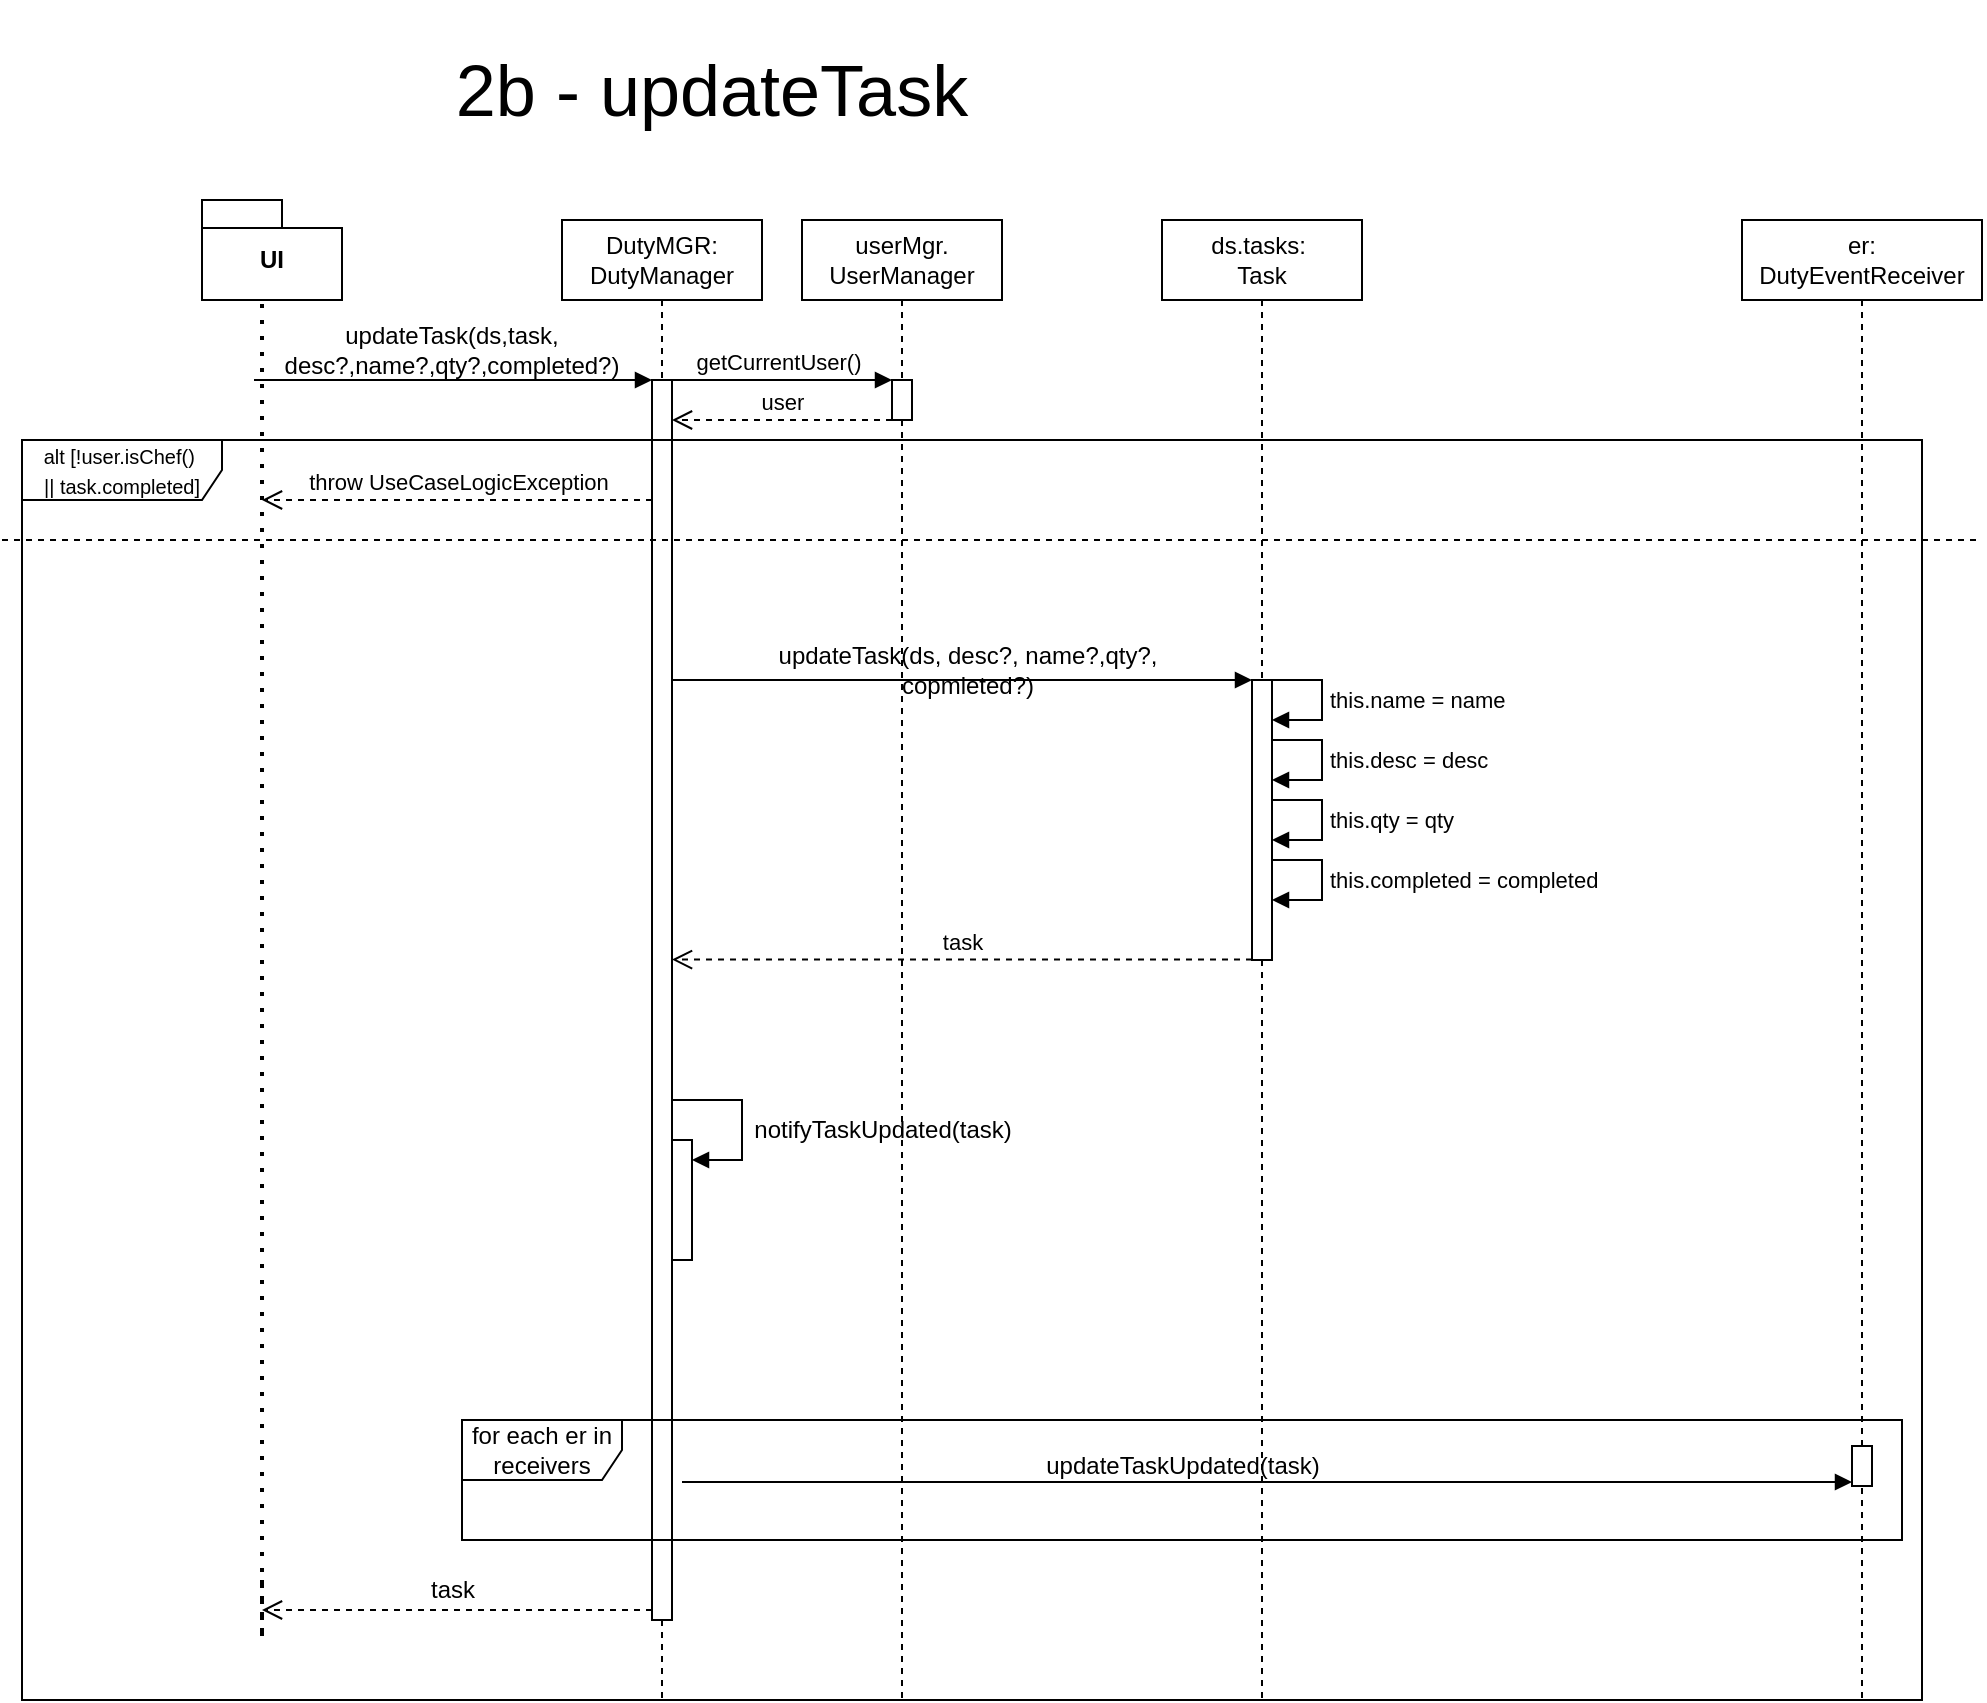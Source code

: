 <mxfile version="24.4.4" type="google">
  <diagram name="Pagina-1" id="4jYPAVw-Gb8xnXvPYdBP">
    <mxGraphModel grid="1" page="1" gridSize="10" guides="1" tooltips="1" connect="1" arrows="1" fold="1" pageScale="1" pageWidth="827" pageHeight="1169" math="0" shadow="0">
      <root>
        <mxCell id="0" />
        <mxCell id="1" parent="0" />
        <mxCell id="fP07D6KMU1f-NJhMZYZp-1" value="UI" style="shape=folder;fontStyle=1;spacingTop=10;tabWidth=40;tabHeight=14;tabPosition=left;html=1;whiteSpace=wrap;" vertex="1" parent="1">
          <mxGeometry x="90" y="110" width="70" height="50" as="geometry" />
        </mxCell>
        <mxCell id="fP07D6KMU1f-NJhMZYZp-2" value="" style="endArrow=none;dashed=1;html=1;dashPattern=1 3;strokeWidth=2;rounded=0;entryX=0.5;entryY=1;entryDx=0;entryDy=0;entryPerimeter=0;" edge="1" parent="1">
          <mxGeometry width="50" height="50" relative="1" as="geometry">
            <mxPoint x="120" y="800" as="sourcePoint" />
            <mxPoint x="120" y="160" as="targetPoint" />
            <Array as="points">
              <mxPoint x="120" y="830" />
            </Array>
          </mxGeometry>
        </mxCell>
        <mxCell id="fP07D6KMU1f-NJhMZYZp-3" value="DutyMGR:&lt;div&gt;DutyManager&lt;/div&gt;" style="shape=umlLifeline;perimeter=lifelinePerimeter;whiteSpace=wrap;html=1;container=1;dropTarget=0;collapsible=0;recursiveResize=0;outlineConnect=0;portConstraint=eastwest;newEdgeStyle={&quot;curved&quot;:0,&quot;rounded&quot;:0};" vertex="1" parent="1">
          <mxGeometry x="270" y="120" width="100" height="740" as="geometry" />
        </mxCell>
        <mxCell id="fP07D6KMU1f-NJhMZYZp-4" value="" style="html=1;points=[[0,0,0,0,5],[0,1,0,0,-5],[1,0,0,0,5],[1,1,0,0,-5]];perimeter=orthogonalPerimeter;outlineConnect=0;targetShapes=umlLifeline;portConstraint=eastwest;newEdgeStyle={&quot;curved&quot;:0,&quot;rounded&quot;:0};" vertex="1" parent="fP07D6KMU1f-NJhMZYZp-3">
          <mxGeometry x="45" y="80" width="10" height="620" as="geometry" />
        </mxCell>
        <mxCell id="fP07D6KMU1f-NJhMZYZp-6" value="" style="html=1;verticalAlign=bottom;endArrow=open;dashed=1;endSize=8;curved=0;rounded=0;exitX=0;exitY=1;exitDx=0;exitDy=-5;" edge="1" parent="fP07D6KMU1f-NJhMZYZp-3" source="fP07D6KMU1f-NJhMZYZp-4">
          <mxGeometry relative="1" as="geometry">
            <mxPoint x="-150" y="695" as="targetPoint" />
          </mxGeometry>
        </mxCell>
        <mxCell id="fP07D6KMU1f-NJhMZYZp-7" value="" style="html=1;points=[[0,0,0,0,5],[0,1,0,0,-5],[1,0,0,0,5],[1,1,0,0,-5]];perimeter=orthogonalPerimeter;outlineConnect=0;targetShapes=umlLifeline;portConstraint=eastwest;newEdgeStyle={&quot;curved&quot;:0,&quot;rounded&quot;:0};" vertex="1" parent="fP07D6KMU1f-NJhMZYZp-3">
          <mxGeometry x="55" y="460" width="10" height="60" as="geometry" />
        </mxCell>
        <mxCell id="fP07D6KMU1f-NJhMZYZp-8" value="" style="html=1;align=left;spacingLeft=2;endArrow=block;rounded=0;edgeStyle=orthogonalEdgeStyle;curved=0;rounded=0;" edge="1" parent="fP07D6KMU1f-NJhMZYZp-3" target="fP07D6KMU1f-NJhMZYZp-7">
          <mxGeometry relative="1" as="geometry">
            <mxPoint x="55" y="410" as="sourcePoint" />
            <Array as="points">
              <mxPoint x="55" y="440" />
              <mxPoint x="90" y="440" />
              <mxPoint x="90" y="470" />
            </Array>
          </mxGeometry>
        </mxCell>
        <mxCell id="fP07D6KMU1f-NJhMZYZp-11" value="" style="html=1;verticalAlign=bottom;endArrow=block;curved=0;rounded=0;" edge="1" parent="1">
          <mxGeometry relative="1" as="geometry">
            <mxPoint x="325" y="350" as="sourcePoint" />
            <mxPoint x="615" y="350" as="targetPoint" />
            <mxPoint as="offset" />
          </mxGeometry>
        </mxCell>
        <mxCell id="fP07D6KMU1f-NJhMZYZp-13" value="ds.tasks:&amp;nbsp;&lt;div&gt;Task&lt;/div&gt;" style="shape=umlLifeline;perimeter=lifelinePerimeter;whiteSpace=wrap;html=1;container=1;dropTarget=0;collapsible=0;recursiveResize=0;outlineConnect=0;portConstraint=eastwest;newEdgeStyle={&quot;curved&quot;:0,&quot;rounded&quot;:0};" vertex="1" parent="1">
          <mxGeometry x="570" y="120" width="100" height="740" as="geometry" />
        </mxCell>
        <mxCell id="fP07D6KMU1f-NJhMZYZp-14" value="" style="html=1;points=[[0,0,0,0,5],[0,1,0,0,-5],[1,0,0,0,5],[1,1,0,0,-5]];perimeter=orthogonalPerimeter;outlineConnect=0;targetShapes=umlLifeline;portConstraint=eastwest;newEdgeStyle={&quot;curved&quot;:0,&quot;rounded&quot;:0};" vertex="1" parent="fP07D6KMU1f-NJhMZYZp-13">
          <mxGeometry x="45" y="230" width="10" height="140" as="geometry" />
        </mxCell>
        <mxCell id="v3wNzhvbABDWjOq7-IiI-3" value="this.name = name" style="html=1;align=left;spacingLeft=2;endArrow=block;rounded=0;edgeStyle=orthogonalEdgeStyle;curved=0;rounded=0;" edge="1" parent="fP07D6KMU1f-NJhMZYZp-13">
          <mxGeometry relative="1" as="geometry">
            <mxPoint x="55" y="230" as="sourcePoint" />
            <Array as="points">
              <mxPoint x="80" y="230" />
              <mxPoint x="80" y="250" />
            </Array>
            <mxPoint x="55" y="250" as="targetPoint" />
          </mxGeometry>
        </mxCell>
        <mxCell id="fP07D6KMU1f-NJhMZYZp-16" value="er:&lt;div&gt;DutyEventReceiver&lt;/div&gt;" style="shape=umlLifeline;perimeter=lifelinePerimeter;whiteSpace=wrap;html=1;container=1;dropTarget=0;collapsible=0;recursiveResize=0;outlineConnect=0;portConstraint=eastwest;newEdgeStyle={&quot;curved&quot;:0,&quot;rounded&quot;:0};" vertex="1" parent="1">
          <mxGeometry x="860" y="120" width="120" height="740" as="geometry" />
        </mxCell>
        <mxCell id="VvwXMPxeqUueOpN9VDhK-20" value="" style="html=1;points=[[0,0,0,0,5],[0,1,0,0,-5],[1,0,0,0,5],[1,1,0,0,-5]];perimeter=orthogonalPerimeter;outlineConnect=0;targetShapes=umlLifeline;portConstraint=eastwest;newEdgeStyle={&quot;curved&quot;:0,&quot;rounded&quot;:0};" vertex="1" parent="fP07D6KMU1f-NJhMZYZp-16">
          <mxGeometry x="55" y="613" width="10" height="20" as="geometry" />
        </mxCell>
        <mxCell id="fP07D6KMU1f-NJhMZYZp-23" value="" style="html=1;verticalAlign=bottom;endArrow=block;curved=0;rounded=0;" edge="1" parent="1" target="VvwXMPxeqUueOpN9VDhK-20">
          <mxGeometry relative="1" as="geometry">
            <mxPoint x="330" y="751" as="sourcePoint" />
            <mxPoint x="1140" y="750" as="targetPoint" />
          </mxGeometry>
        </mxCell>
        <mxCell id="fP07D6KMU1f-NJhMZYZp-24" value="&lt;font style=&quot;font-size: 10px;&quot;&gt;alt [!user.isChef()&amp;nbsp;&lt;/font&gt;&lt;div&gt;&lt;font style=&quot;font-size: 10px;&quot;&gt;|| task.completed]&lt;/font&gt;&lt;/div&gt;" style="shape=umlFrame;whiteSpace=wrap;html=1;pointerEvents=0;width=100;height=30;" vertex="1" parent="1">
          <mxGeometry y="230" width="950" height="630" as="geometry" />
        </mxCell>
        <mxCell id="fP07D6KMU1f-NJhMZYZp-26" value="" style="endArrow=none;dashed=1;html=1;rounded=0;" edge="1" parent="1">
          <mxGeometry width="50" height="50" relative="1" as="geometry">
            <mxPoint x="-10" y="280" as="sourcePoint" />
            <mxPoint x="980" y="280" as="targetPoint" />
          </mxGeometry>
        </mxCell>
        <mxCell id="fP07D6KMU1f-NJhMZYZp-30" value="for each er in receivers" style="shape=umlFrame;whiteSpace=wrap;html=1;pointerEvents=0;width=80;height=30;" vertex="1" parent="1">
          <mxGeometry x="220" y="720" width="720" height="60" as="geometry" />
        </mxCell>
        <mxCell id="fP07D6KMU1f-NJhMZYZp-32" value="&lt;font style=&quot;font-size: 36px;&quot;&gt;2b - updateTask&lt;/font&gt;" style="text;html=1;align=center;verticalAlign=middle;whiteSpace=wrap;rounded=0;" vertex="1" parent="1">
          <mxGeometry y="10" width="690" height="90" as="geometry" />
        </mxCell>
        <mxCell id="fP07D6KMU1f-NJhMZYZp-33" value="updateTask(ds,task, desc?,name?,qty?,completed?)" style="text;html=1;align=center;verticalAlign=middle;whiteSpace=wrap;rounded=0;" vertex="1" parent="1">
          <mxGeometry x="130" y="170" width="170" height="30" as="geometry" />
        </mxCell>
        <mxCell id="VvwXMPxeqUueOpN9VDhK-5" value="updateTask(ds, desc?, name?,qty?, copmleted?)" style="text;html=1;align=center;verticalAlign=middle;whiteSpace=wrap;rounded=0;" vertex="1" parent="1">
          <mxGeometry x="370" y="330" width="206" height="30" as="geometry" />
        </mxCell>
        <mxCell id="VvwXMPxeqUueOpN9VDhK-16" value="" style="dashed=0;outlineConnect=0;html=1;align=center;labelPosition=center;verticalLabelPosition=bottom;verticalAlign=top;shape=mxgraph.webicons.stackoverflow;gradientColor=#DFDEDE" vertex="1" parent="1">
          <mxGeometry x="220" y="690" height="28.5" as="geometry" />
        </mxCell>
        <mxCell id="fP07D6KMU1f-NJhMZYZp-45" value="notifyTaskUpdated(task)" style="text;html=1;align=center;verticalAlign=middle;resizable=0;points=[];autosize=1;strokeColor=none;fillColor=none;" vertex="1" parent="1">
          <mxGeometry x="355" y="560" width="150" height="30" as="geometry" />
        </mxCell>
        <mxCell id="VvwXMPxeqUueOpN9VDhK-21" value="updateTaskUpdated(task)" style="text;html=1;align=center;verticalAlign=middle;resizable=0;points=[];autosize=1;strokeColor=none;fillColor=none;" vertex="1" parent="1">
          <mxGeometry x="500" y="728" width="160" height="30" as="geometry" />
        </mxCell>
        <mxCell id="VvwXMPxeqUueOpN9VDhK-22" value="task" style="text;html=1;align=center;verticalAlign=middle;resizable=0;points=[];autosize=1;strokeColor=none;fillColor=none;" vertex="1" parent="1">
          <mxGeometry x="190" y="790" width="50" height="30" as="geometry" />
        </mxCell>
        <mxCell id="fP07D6KMU1f-NJhMZYZp-5" value="" style="html=1;verticalAlign=bottom;endArrow=block;curved=0;rounded=0;entryX=0;entryY=0;entryDx=0;entryDy=5;" edge="1" parent="1">
          <mxGeometry relative="1" as="geometry">
            <mxPoint x="116" y="200" as="sourcePoint" />
            <mxPoint x="315" y="200.0" as="targetPoint" />
          </mxGeometry>
        </mxCell>
        <mxCell id="L1BQEHJ4tx-dW8rKxKvZ-1" value="getCurrentUser()" style="html=1;verticalAlign=bottom;endArrow=block;curved=0;rounded=0;" edge="1" parent="1" target="L1BQEHJ4tx-dW8rKxKvZ-3">
          <mxGeometry width="80" relative="1" as="geometry">
            <mxPoint x="320" y="200" as="sourcePoint" />
            <mxPoint x="400" y="200" as="targetPoint" />
          </mxGeometry>
        </mxCell>
        <mxCell id="L1BQEHJ4tx-dW8rKxKvZ-2" value="userMgr.&lt;div&gt;UserManager&lt;/div&gt;" style="shape=umlLifeline;perimeter=lifelinePerimeter;whiteSpace=wrap;html=1;container=1;dropTarget=0;collapsible=0;recursiveResize=0;outlineConnect=0;portConstraint=eastwest;newEdgeStyle={&quot;curved&quot;:0,&quot;rounded&quot;:0};" vertex="1" parent="1">
          <mxGeometry x="390" y="120" width="100" height="740" as="geometry" />
        </mxCell>
        <mxCell id="L1BQEHJ4tx-dW8rKxKvZ-3" value="" style="html=1;points=[[0,0,0,0,5],[0,1,0,0,-5],[1,0,0,0,5],[1,1,0,0,-5]];perimeter=orthogonalPerimeter;outlineConnect=0;targetShapes=umlLifeline;portConstraint=eastwest;newEdgeStyle={&quot;curved&quot;:0,&quot;rounded&quot;:0};" vertex="1" parent="L1BQEHJ4tx-dW8rKxKvZ-2">
          <mxGeometry x="45" y="80" width="10" height="20" as="geometry" />
        </mxCell>
        <mxCell id="L1BQEHJ4tx-dW8rKxKvZ-4" value="user" style="html=1;verticalAlign=bottom;endArrow=open;dashed=1;endSize=8;curved=0;rounded=0;" edge="1" parent="1">
          <mxGeometry relative="1" as="geometry">
            <mxPoint x="435" y="220" as="sourcePoint" />
            <mxPoint x="325" y="220" as="targetPoint" />
          </mxGeometry>
        </mxCell>
        <mxCell id="L1BQEHJ4tx-dW8rKxKvZ-5" value="throw UseCaseLogicException" style="html=1;verticalAlign=bottom;endArrow=open;dashed=1;endSize=8;curved=0;rounded=0;" edge="1" parent="1" source="fP07D6KMU1f-NJhMZYZp-4">
          <mxGeometry relative="1" as="geometry">
            <mxPoint x="240" y="260" as="sourcePoint" />
            <mxPoint x="120" y="260" as="targetPoint" />
          </mxGeometry>
        </mxCell>
        <mxCell id="v3wNzhvbABDWjOq7-IiI-4" value="this.desc = desc" style="html=1;align=left;spacingLeft=2;endArrow=block;rounded=0;edgeStyle=orthogonalEdgeStyle;curved=0;rounded=0;" edge="1" parent="1">
          <mxGeometry relative="1" as="geometry">
            <mxPoint x="625" y="380" as="sourcePoint" />
            <Array as="points">
              <mxPoint x="650" y="380" />
              <mxPoint x="650" y="400" />
            </Array>
            <mxPoint x="625" y="400" as="targetPoint" />
          </mxGeometry>
        </mxCell>
        <mxCell id="v3wNzhvbABDWjOq7-IiI-5" value="this.qty = qty" style="html=1;align=left;spacingLeft=2;endArrow=block;rounded=0;edgeStyle=orthogonalEdgeStyle;curved=0;rounded=0;" edge="1" parent="1">
          <mxGeometry relative="1" as="geometry">
            <mxPoint x="625" y="410" as="sourcePoint" />
            <Array as="points">
              <mxPoint x="650" y="410" />
              <mxPoint x="650" y="430" />
            </Array>
            <mxPoint x="625" y="430" as="targetPoint" />
          </mxGeometry>
        </mxCell>
        <mxCell id="v3wNzhvbABDWjOq7-IiI-6" value="this.completed = completed" style="html=1;align=left;spacingLeft=2;endArrow=block;rounded=0;edgeStyle=orthogonalEdgeStyle;curved=0;rounded=0;" edge="1" parent="1">
          <mxGeometry relative="1" as="geometry">
            <mxPoint x="625" y="440" as="sourcePoint" />
            <Array as="points">
              <mxPoint x="650" y="440" />
              <mxPoint x="650" y="460" />
            </Array>
            <mxPoint x="625" y="460" as="targetPoint" />
          </mxGeometry>
        </mxCell>
        <mxCell id="v3wNzhvbABDWjOq7-IiI-9" value="task" style="html=1;verticalAlign=bottom;endArrow=open;dashed=1;endSize=8;curved=0;rounded=0;" edge="1" parent="1">
          <mxGeometry relative="1" as="geometry">
            <mxPoint x="615" y="489.76" as="sourcePoint" />
            <mxPoint x="325" y="489.76" as="targetPoint" />
          </mxGeometry>
        </mxCell>
      </root>
    </mxGraphModel>
  </diagram>
</mxfile>
